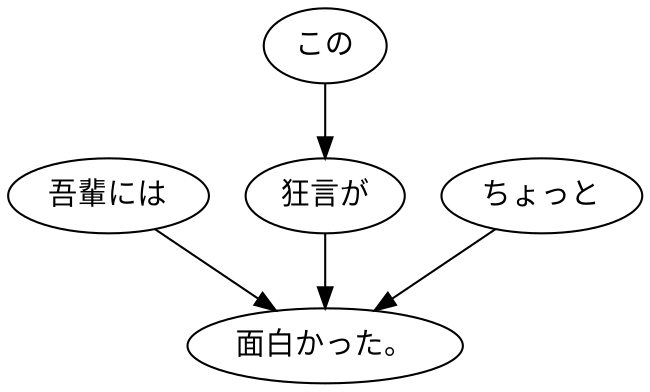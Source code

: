 digraph graph7475 {
	node0 [label="吾輩には"];
	node1 [label="この"];
	node2 [label="狂言が"];
	node3 [label="ちょっと"];
	node4 [label="面白かった。"];
	node0 -> node4;
	node1 -> node2;
	node2 -> node4;
	node3 -> node4;
}
